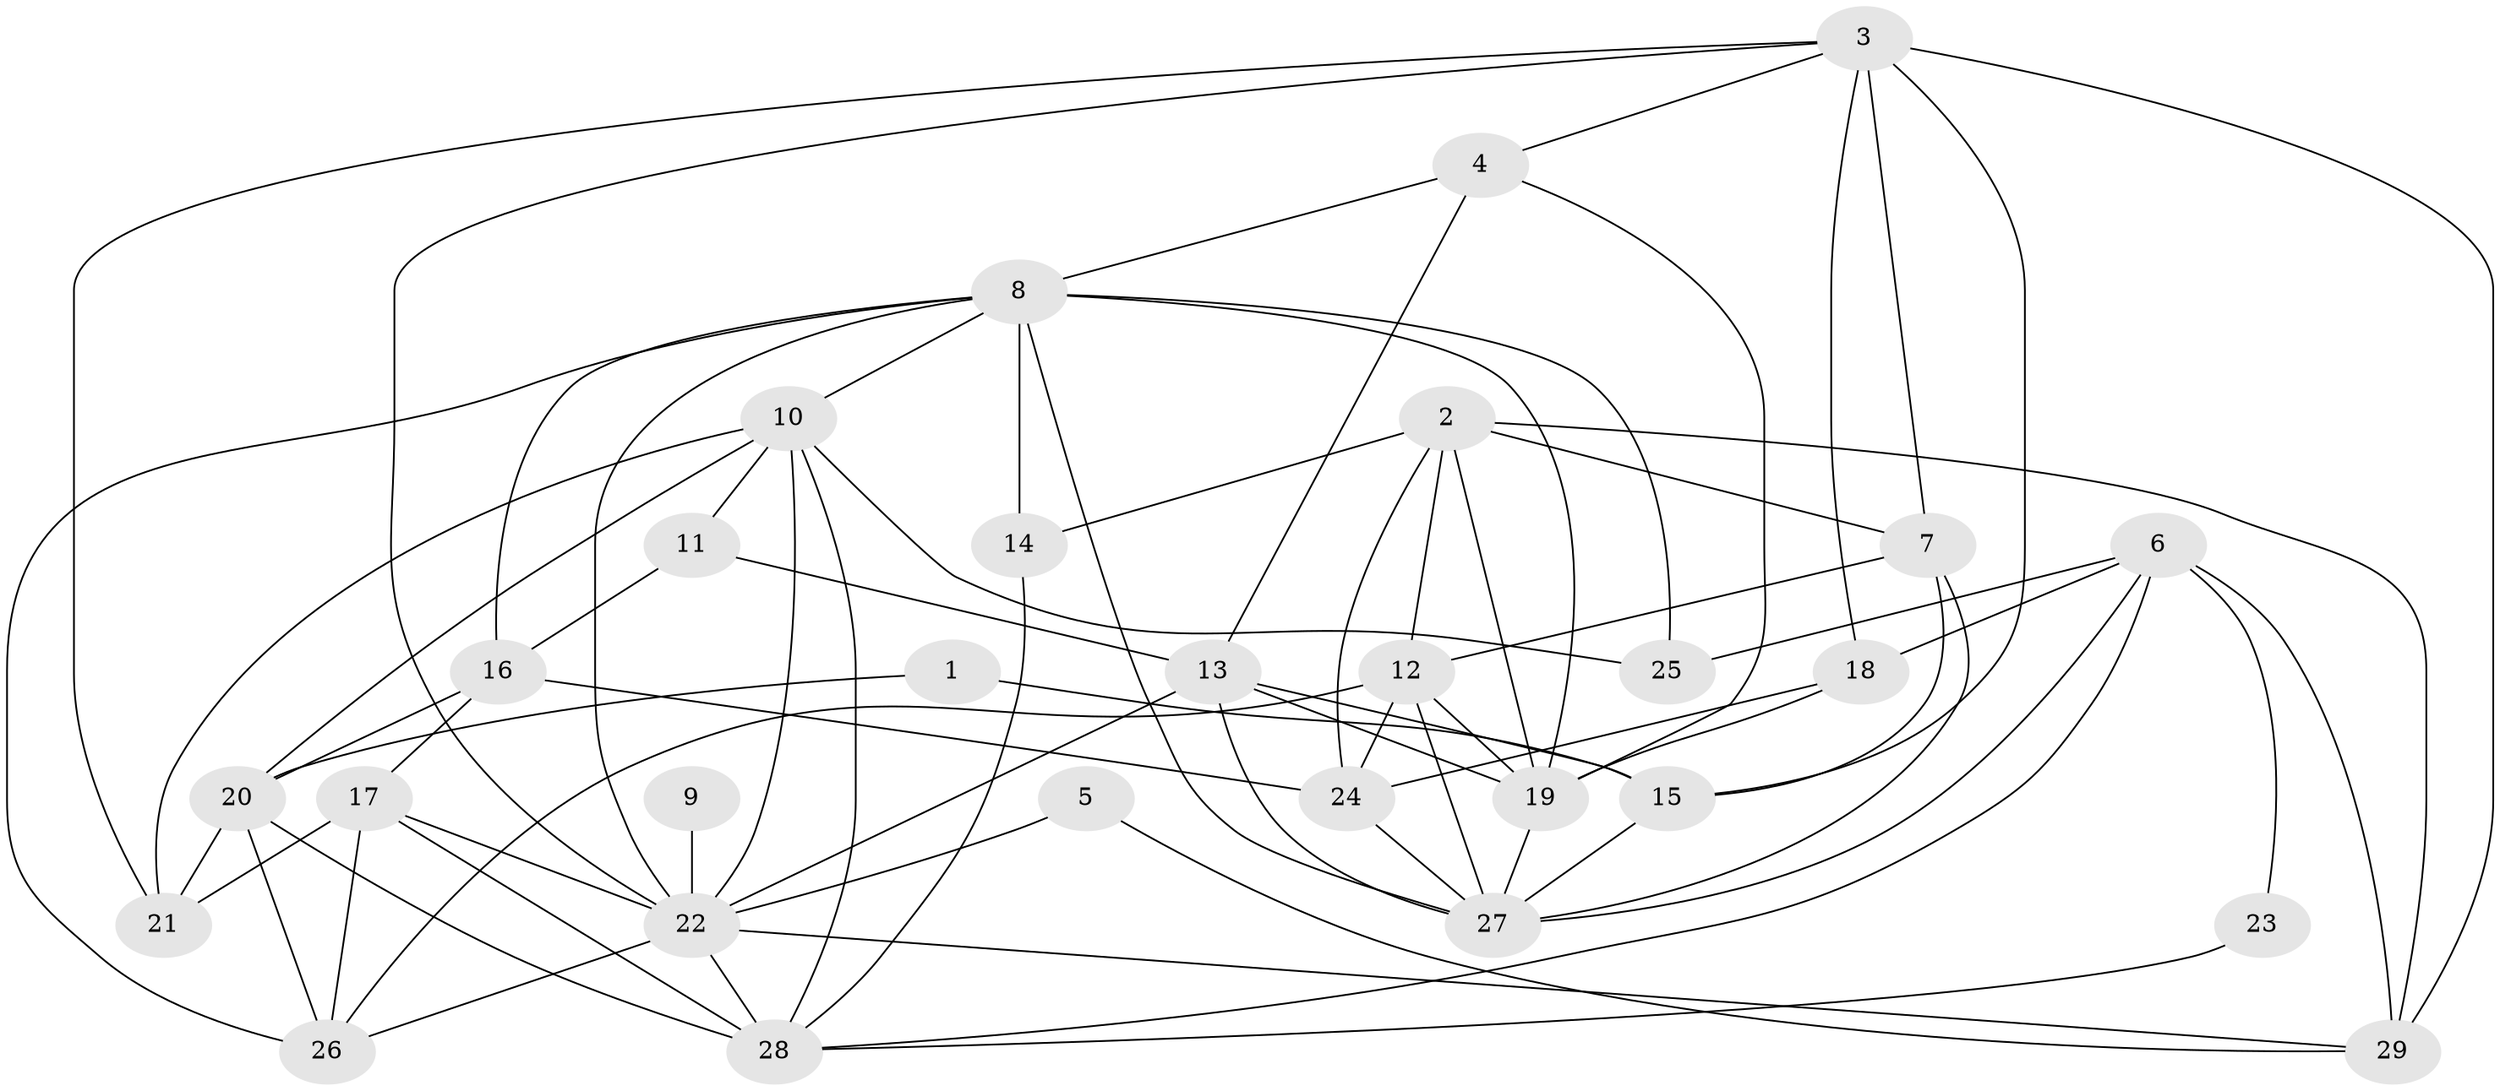 // original degree distribution, {3: 0.18867924528301888, 5: 0.22641509433962265, 4: 0.3018867924528302, 2: 0.16981132075471697, 6: 0.05660377358490566, 8: 0.018867924528301886, 7: 0.03773584905660377}
// Generated by graph-tools (version 1.1) at 2025/37/03/04/25 23:37:15]
// undirected, 29 vertices, 74 edges
graph export_dot {
  node [color=gray90,style=filled];
  1;
  2;
  3;
  4;
  5;
  6;
  7;
  8;
  9;
  10;
  11;
  12;
  13;
  14;
  15;
  16;
  17;
  18;
  19;
  20;
  21;
  22;
  23;
  24;
  25;
  26;
  27;
  28;
  29;
  1 -- 15 [weight=2.0];
  1 -- 20 [weight=1.0];
  2 -- 7 [weight=1.0];
  2 -- 12 [weight=1.0];
  2 -- 14 [weight=1.0];
  2 -- 19 [weight=1.0];
  2 -- 24 [weight=1.0];
  2 -- 29 [weight=1.0];
  3 -- 4 [weight=1.0];
  3 -- 7 [weight=1.0];
  3 -- 15 [weight=1.0];
  3 -- 18 [weight=1.0];
  3 -- 21 [weight=1.0];
  3 -- 22 [weight=1.0];
  3 -- 29 [weight=2.0];
  4 -- 8 [weight=1.0];
  4 -- 13 [weight=1.0];
  4 -- 19 [weight=1.0];
  5 -- 22 [weight=1.0];
  5 -- 29 [weight=1.0];
  6 -- 18 [weight=2.0];
  6 -- 23 [weight=1.0];
  6 -- 25 [weight=1.0];
  6 -- 27 [weight=1.0];
  6 -- 28 [weight=1.0];
  6 -- 29 [weight=1.0];
  7 -- 12 [weight=1.0];
  7 -- 15 [weight=2.0];
  7 -- 27 [weight=1.0];
  8 -- 10 [weight=1.0];
  8 -- 14 [weight=1.0];
  8 -- 16 [weight=1.0];
  8 -- 19 [weight=1.0];
  8 -- 22 [weight=1.0];
  8 -- 25 [weight=1.0];
  8 -- 26 [weight=1.0];
  8 -- 27 [weight=1.0];
  9 -- 22 [weight=2.0];
  10 -- 11 [weight=1.0];
  10 -- 20 [weight=1.0];
  10 -- 21 [weight=1.0];
  10 -- 22 [weight=1.0];
  10 -- 25 [weight=1.0];
  10 -- 28 [weight=1.0];
  11 -- 13 [weight=2.0];
  11 -- 16 [weight=1.0];
  12 -- 19 [weight=1.0];
  12 -- 24 [weight=1.0];
  12 -- 26 [weight=1.0];
  12 -- 27 [weight=1.0];
  13 -- 15 [weight=1.0];
  13 -- 19 [weight=1.0];
  13 -- 22 [weight=1.0];
  13 -- 27 [weight=1.0];
  14 -- 28 [weight=1.0];
  15 -- 27 [weight=1.0];
  16 -- 17 [weight=1.0];
  16 -- 20 [weight=1.0];
  16 -- 24 [weight=1.0];
  17 -- 21 [weight=2.0];
  17 -- 22 [weight=1.0];
  17 -- 26 [weight=1.0];
  17 -- 28 [weight=1.0];
  18 -- 19 [weight=1.0];
  18 -- 24 [weight=1.0];
  19 -- 27 [weight=1.0];
  20 -- 21 [weight=1.0];
  20 -- 26 [weight=1.0];
  20 -- 28 [weight=2.0];
  22 -- 26 [weight=1.0];
  22 -- 28 [weight=1.0];
  22 -- 29 [weight=1.0];
  23 -- 28 [weight=1.0];
  24 -- 27 [weight=1.0];
}
